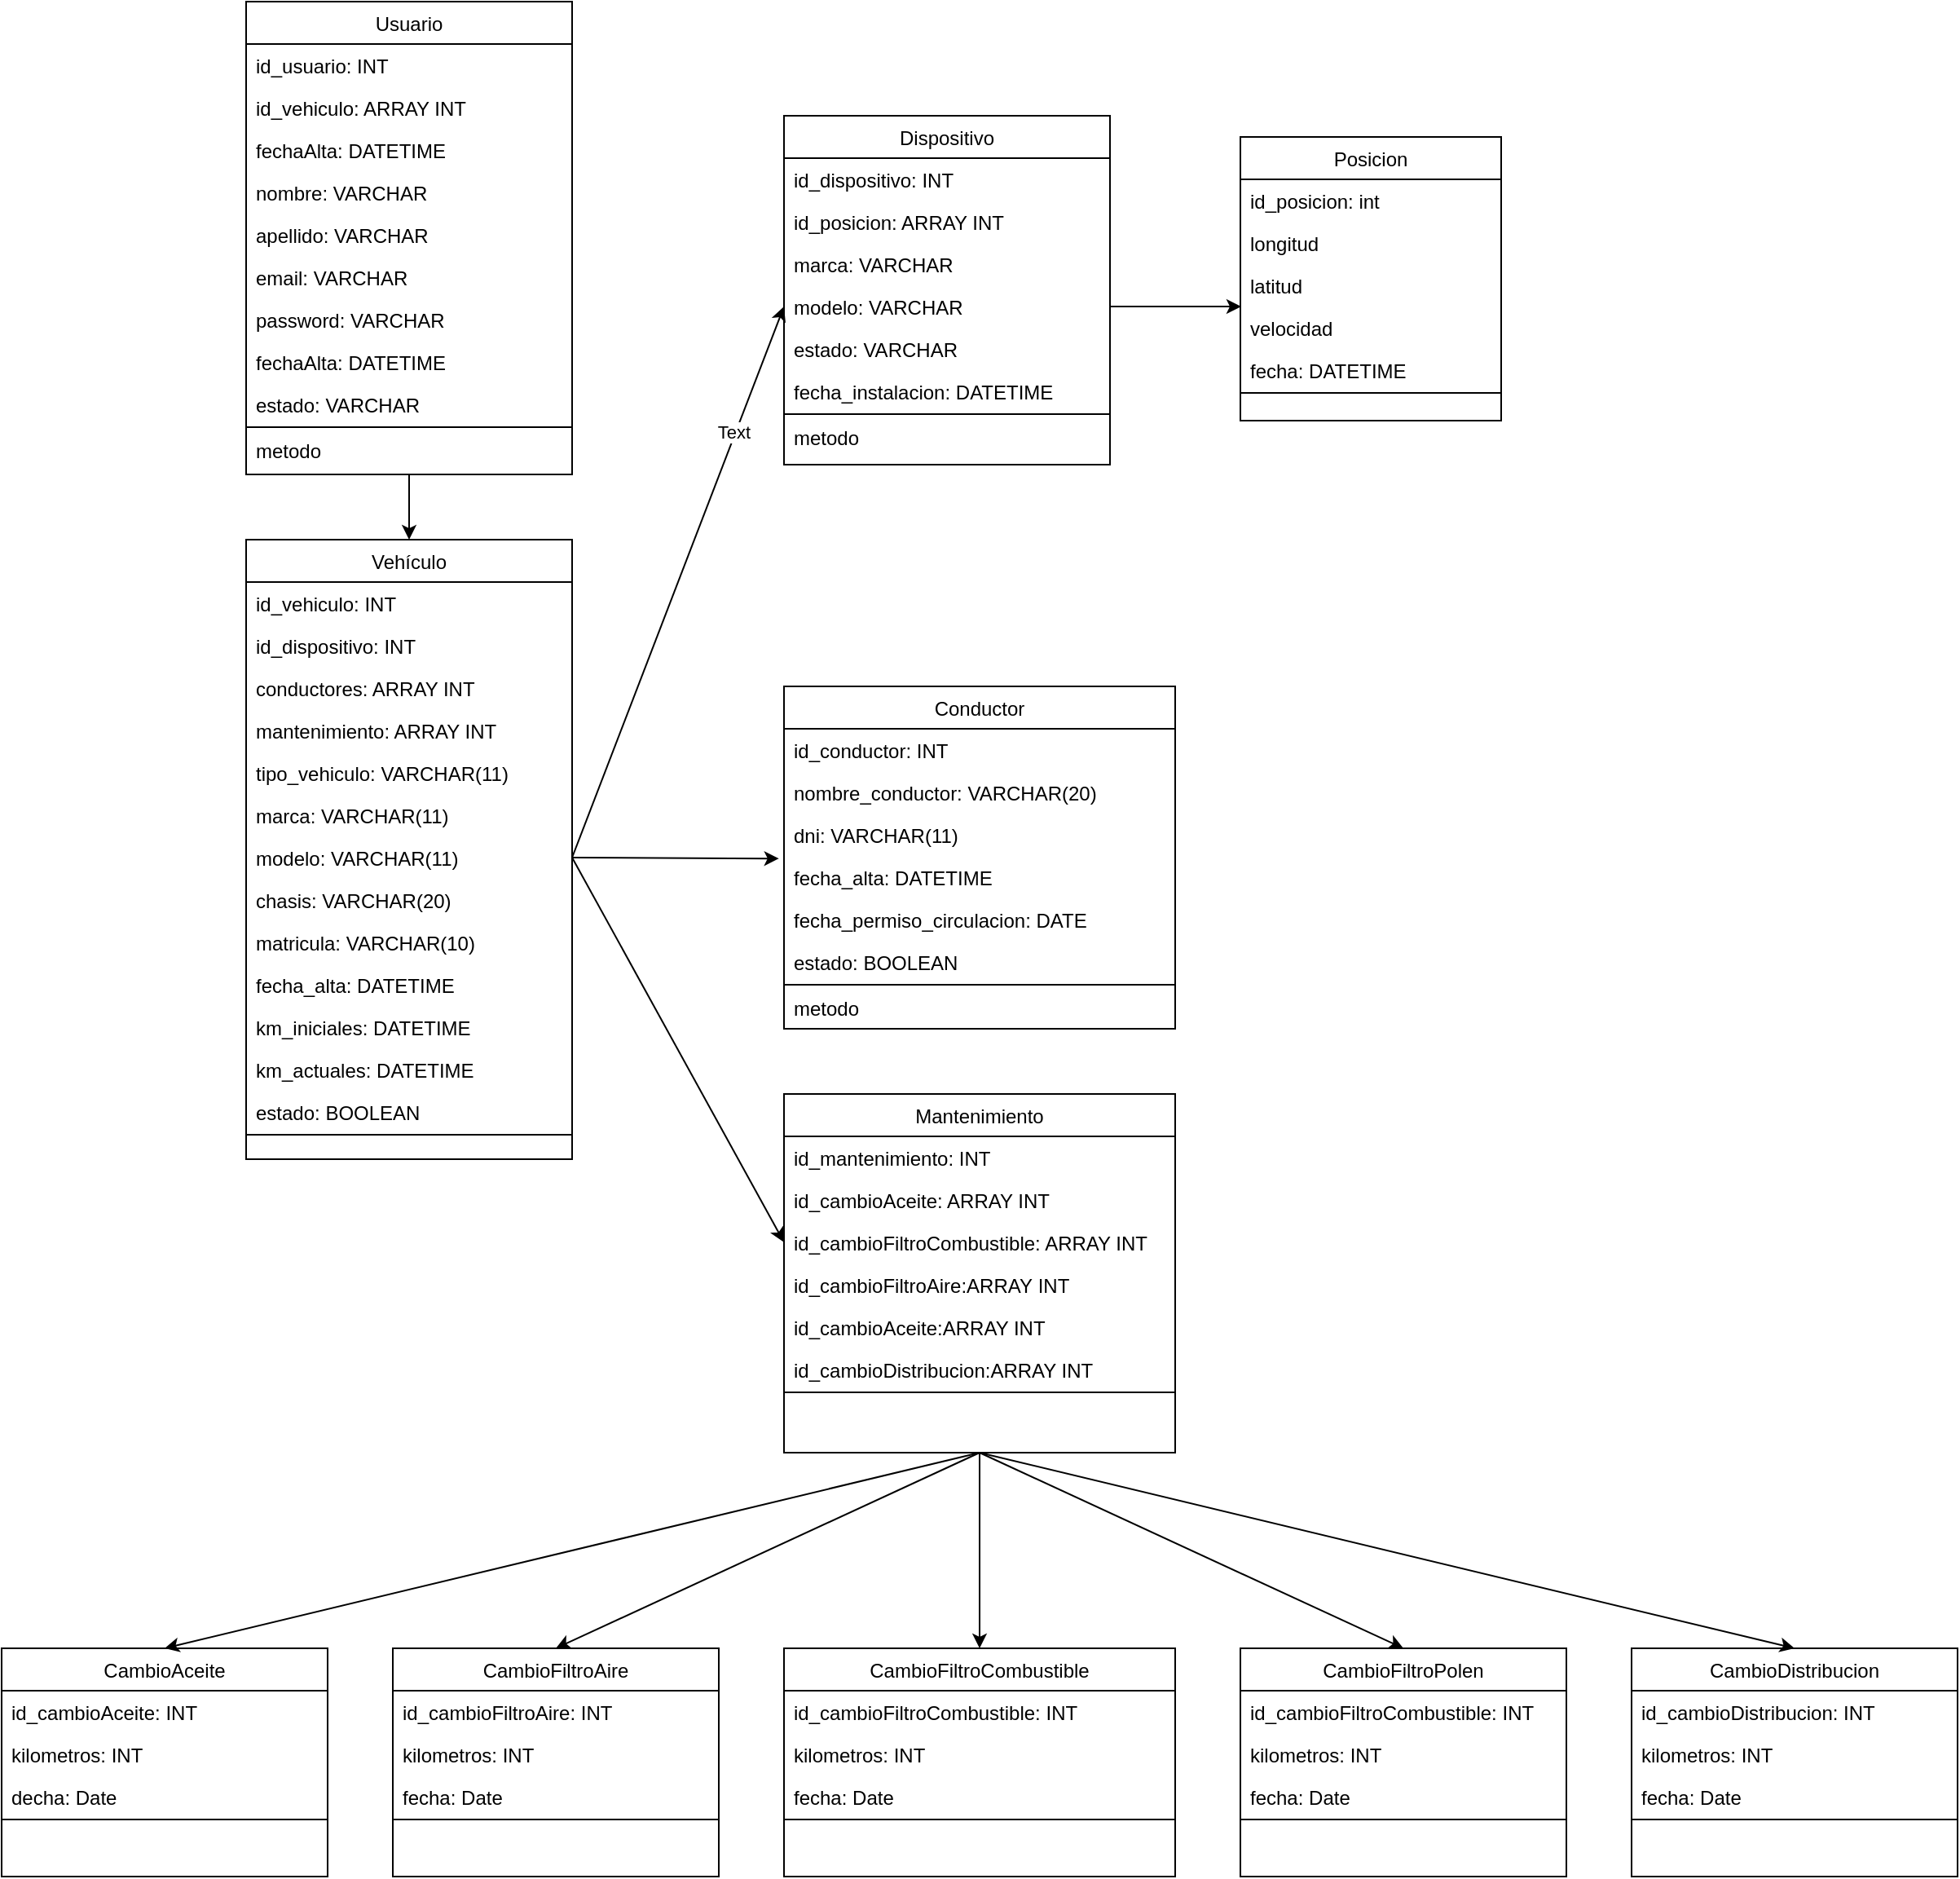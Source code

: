 <mxfile version="21.2.9" type="device">
  <diagram id="C5RBs43oDa-KdzZeNtuy" name="Page-1">
    <mxGraphModel dx="1034" dy="1901" grid="1" gridSize="10" guides="1" tooltips="1" connect="1" arrows="1" fold="1" page="1" pageScale="1" pageWidth="827" pageHeight="1169" math="0" shadow="0">
      <root>
        <mxCell id="WIyWlLk6GJQsqaUBKTNV-0" />
        <mxCell id="WIyWlLk6GJQsqaUBKTNV-1" parent="WIyWlLk6GJQsqaUBKTNV-0" />
        <mxCell id="HzYEAX8HfGSruy279Z3v-16" value="Dispositivo" style="swimlane;fontStyle=0;align=center;verticalAlign=top;childLayout=stackLayout;horizontal=1;startSize=26;horizontalStack=0;resizeParent=1;resizeLast=0;collapsible=1;marginBottom=0;rounded=0;shadow=0;strokeWidth=1;" parent="WIyWlLk6GJQsqaUBKTNV-1" vertex="1">
          <mxGeometry x="480.0" y="-740" width="200" height="214" as="geometry">
            <mxRectangle x="130" y="380" width="160" height="26" as="alternateBounds" />
          </mxGeometry>
        </mxCell>
        <mxCell id="PSQ5HOjnmQE-tcymUydH-123" value="id_dispositivo: INT&#xa;" style="text;align=left;verticalAlign=top;spacingLeft=4;spacingRight=4;overflow=hidden;rotatable=0;points=[[0,0.5],[1,0.5]];portConstraint=eastwest;" parent="HzYEAX8HfGSruy279Z3v-16" vertex="1">
          <mxGeometry y="26" width="200" height="26" as="geometry" />
        </mxCell>
        <mxCell id="HzYEAX8HfGSruy279Z3v-17" value="id_posicion: ARRAY INT&#xa;" style="text;align=left;verticalAlign=top;spacingLeft=4;spacingRight=4;overflow=hidden;rotatable=0;points=[[0,0.5],[1,0.5]];portConstraint=eastwest;" parent="HzYEAX8HfGSruy279Z3v-16" vertex="1">
          <mxGeometry y="52" width="200" height="26" as="geometry" />
        </mxCell>
        <mxCell id="HzYEAX8HfGSruy279Z3v-70" value="marca: VARCHAR" style="text;align=left;verticalAlign=top;spacingLeft=4;spacingRight=4;overflow=hidden;rotatable=0;points=[[0,0.5],[1,0.5]];portConstraint=eastwest;" parent="HzYEAX8HfGSruy279Z3v-16" vertex="1">
          <mxGeometry y="78" width="200" height="26" as="geometry" />
        </mxCell>
        <mxCell id="HzYEAX8HfGSruy279Z3v-71" value="modelo: VARCHAR" style="text;align=left;verticalAlign=top;spacingLeft=4;spacingRight=4;overflow=hidden;rotatable=0;points=[[0,0.5],[1,0.5]];portConstraint=eastwest;" parent="HzYEAX8HfGSruy279Z3v-16" vertex="1">
          <mxGeometry y="104" width="200" height="26" as="geometry" />
        </mxCell>
        <mxCell id="HzYEAX8HfGSruy279Z3v-106" value="estado: VARCHAR" style="text;align=left;verticalAlign=top;spacingLeft=4;spacingRight=4;overflow=hidden;rotatable=0;points=[[0,0.5],[1,0.5]];portConstraint=eastwest;" parent="HzYEAX8HfGSruy279Z3v-16" vertex="1">
          <mxGeometry y="130" width="200" height="26" as="geometry" />
        </mxCell>
        <mxCell id="HzYEAX8HfGSruy279Z3v-114" value="fecha_instalacion: DATETIME" style="text;align=left;verticalAlign=top;spacingLeft=4;spacingRight=4;overflow=hidden;rotatable=0;points=[[0,0.5],[1,0.5]];portConstraint=eastwest;" parent="HzYEAX8HfGSruy279Z3v-16" vertex="1">
          <mxGeometry y="156" width="200" height="26" as="geometry" />
        </mxCell>
        <mxCell id="HzYEAX8HfGSruy279Z3v-19" value="" style="line;html=1;strokeWidth=1;align=left;verticalAlign=middle;spacingTop=-1;spacingLeft=3;spacingRight=3;rotatable=0;labelPosition=right;points=[];portConstraint=eastwest;" parent="HzYEAX8HfGSruy279Z3v-16" vertex="1">
          <mxGeometry y="182" width="200" height="2" as="geometry" />
        </mxCell>
        <mxCell id="HzYEAX8HfGSruy279Z3v-20" value="metodo" style="text;align=left;verticalAlign=top;spacingLeft=4;spacingRight=4;overflow=hidden;rotatable=0;points=[[0,0.5],[1,0.5]];portConstraint=eastwest;" parent="HzYEAX8HfGSruy279Z3v-16" vertex="1">
          <mxGeometry y="184" width="200" height="26" as="geometry" />
        </mxCell>
        <mxCell id="HzYEAX8HfGSruy279Z3v-21" value="Vehículo" style="swimlane;fontStyle=0;align=center;verticalAlign=top;childLayout=stackLayout;horizontal=1;startSize=26;horizontalStack=0;resizeParent=1;resizeLast=0;collapsible=1;marginBottom=0;rounded=0;shadow=0;strokeWidth=1;" parent="WIyWlLk6GJQsqaUBKTNV-1" vertex="1">
          <mxGeometry x="150" y="-480" width="200" height="380" as="geometry">
            <mxRectangle x="130" y="380" width="160" height="26" as="alternateBounds" />
          </mxGeometry>
        </mxCell>
        <mxCell id="HzYEAX8HfGSruy279Z3v-22" value="id_vehiculo: INT" style="text;align=left;verticalAlign=top;spacingLeft=4;spacingRight=4;overflow=hidden;rotatable=0;points=[[0,0.5],[1,0.5]];portConstraint=eastwest;" parent="HzYEAX8HfGSruy279Z3v-21" vertex="1">
          <mxGeometry y="26" width="200" height="26" as="geometry" />
        </mxCell>
        <mxCell id="xrnd4R6Ddu3Z8AAsykW7-14" value="id_dispositivo: INT" style="text;align=left;verticalAlign=top;spacingLeft=4;spacingRight=4;overflow=hidden;rotatable=0;points=[[0,0.5],[1,0.5]];portConstraint=eastwest;" parent="HzYEAX8HfGSruy279Z3v-21" vertex="1">
          <mxGeometry y="52" width="200" height="26" as="geometry" />
        </mxCell>
        <mxCell id="PSQ5HOjnmQE-tcymUydH-5" value="conductores: ARRAY INT" style="text;align=left;verticalAlign=top;spacingLeft=4;spacingRight=4;overflow=hidden;rotatable=0;points=[[0,0.5],[1,0.5]];portConstraint=eastwest;" parent="HzYEAX8HfGSruy279Z3v-21" vertex="1">
          <mxGeometry y="78" width="200" height="26" as="geometry" />
        </mxCell>
        <mxCell id="PSQ5HOjnmQE-tcymUydH-27" value="mantenimiento: ARRAY INT" style="text;align=left;verticalAlign=top;spacingLeft=4;spacingRight=4;overflow=hidden;rotatable=0;points=[[0,0.5],[1,0.5]];portConstraint=eastwest;" parent="HzYEAX8HfGSruy279Z3v-21" vertex="1">
          <mxGeometry y="104" width="200" height="26" as="geometry" />
        </mxCell>
        <mxCell id="HzYEAX8HfGSruy279Z3v-111" value="tipo_vehiculo: VARCHAR(11)" style="text;align=left;verticalAlign=top;spacingLeft=4;spacingRight=4;overflow=hidden;rotatable=0;points=[[0,0.5],[1,0.5]];portConstraint=eastwest;" parent="HzYEAX8HfGSruy279Z3v-21" vertex="1">
          <mxGeometry y="130" width="200" height="26" as="geometry" />
        </mxCell>
        <mxCell id="HzYEAX8HfGSruy279Z3v-23" value="marca: VARCHAR(11)" style="text;align=left;verticalAlign=top;spacingLeft=4;spacingRight=4;overflow=hidden;rotatable=0;points=[[0,0.5],[1,0.5]];portConstraint=eastwest;" parent="HzYEAX8HfGSruy279Z3v-21" vertex="1">
          <mxGeometry y="156" width="200" height="26" as="geometry" />
        </mxCell>
        <mxCell id="HzYEAX8HfGSruy279Z3v-53" value="modelo: VARCHAR(11)" style="text;align=left;verticalAlign=top;spacingLeft=4;spacingRight=4;overflow=hidden;rotatable=0;points=[[0,0.5],[1,0.5]];portConstraint=eastwest;" parent="HzYEAX8HfGSruy279Z3v-21" vertex="1">
          <mxGeometry y="182" width="200" height="26" as="geometry" />
        </mxCell>
        <mxCell id="HzYEAX8HfGSruy279Z3v-54" value="chasis: VARCHAR(20)" style="text;align=left;verticalAlign=top;spacingLeft=4;spacingRight=4;overflow=hidden;rotatable=0;points=[[0,0.5],[1,0.5]];portConstraint=eastwest;" parent="HzYEAX8HfGSruy279Z3v-21" vertex="1">
          <mxGeometry y="208" width="200" height="26" as="geometry" />
        </mxCell>
        <mxCell id="HzYEAX8HfGSruy279Z3v-55" value="matricula: VARCHAR(10)" style="text;align=left;verticalAlign=top;spacingLeft=4;spacingRight=4;overflow=hidden;rotatable=0;points=[[0,0.5],[1,0.5]];portConstraint=eastwest;" parent="HzYEAX8HfGSruy279Z3v-21" vertex="1">
          <mxGeometry y="234" width="200" height="26" as="geometry" />
        </mxCell>
        <mxCell id="xrnd4R6Ddu3Z8AAsykW7-12" value="fecha_alta: DATETIME" style="text;align=left;verticalAlign=top;spacingLeft=4;spacingRight=4;overflow=hidden;rotatable=0;points=[[0,0.5],[1,0.5]];portConstraint=eastwest;" parent="HzYEAX8HfGSruy279Z3v-21" vertex="1">
          <mxGeometry y="260" width="200" height="26" as="geometry" />
        </mxCell>
        <mxCell id="xrnd4R6Ddu3Z8AAsykW7-13" value="km_iniciales: DATETIME" style="text;align=left;verticalAlign=top;spacingLeft=4;spacingRight=4;overflow=hidden;rotatable=0;points=[[0,0.5],[1,0.5]];portConstraint=eastwest;" parent="HzYEAX8HfGSruy279Z3v-21" vertex="1">
          <mxGeometry y="286" width="200" height="26" as="geometry" />
        </mxCell>
        <mxCell id="HzYEAX8HfGSruy279Z3v-72" value="km_actuales: DATETIME" style="text;align=left;verticalAlign=top;spacingLeft=4;spacingRight=4;overflow=hidden;rotatable=0;points=[[0,0.5],[1,0.5]];portConstraint=eastwest;" parent="HzYEAX8HfGSruy279Z3v-21" vertex="1">
          <mxGeometry y="312" width="200" height="26" as="geometry" />
        </mxCell>
        <mxCell id="5" value="estado: BOOLEAN" style="text;align=left;verticalAlign=top;spacingLeft=4;spacingRight=4;overflow=hidden;rotatable=0;points=[[0,0.5],[1,0.5]];portConstraint=eastwest;" parent="HzYEAX8HfGSruy279Z3v-21" vertex="1">
          <mxGeometry y="338" width="200" height="26" as="geometry" />
        </mxCell>
        <mxCell id="HzYEAX8HfGSruy279Z3v-24" value="" style="line;html=1;strokeWidth=1;align=left;verticalAlign=middle;spacingTop=-1;spacingLeft=3;spacingRight=3;rotatable=0;labelPosition=right;points=[];portConstraint=eastwest;" parent="HzYEAX8HfGSruy279Z3v-21" vertex="1">
          <mxGeometry y="364" width="200" height="2" as="geometry" />
        </mxCell>
        <mxCell id="HzYEAX8HfGSruy279Z3v-26" value="Conductor" style="swimlane;fontStyle=0;align=center;verticalAlign=top;childLayout=stackLayout;horizontal=1;startSize=26;horizontalStack=0;resizeParent=1;resizeLast=0;collapsible=1;marginBottom=0;rounded=0;shadow=0;strokeWidth=1;" parent="WIyWlLk6GJQsqaUBKTNV-1" vertex="1">
          <mxGeometry x="480" y="-390" width="240" height="210" as="geometry">
            <mxRectangle x="130" y="380" width="160" height="26" as="alternateBounds" />
          </mxGeometry>
        </mxCell>
        <mxCell id="HzYEAX8HfGSruy279Z3v-27" value="id_conductor: INT" style="text;align=left;verticalAlign=top;spacingLeft=4;spacingRight=4;overflow=hidden;rotatable=0;points=[[0,0.5],[1,0.5]];portConstraint=eastwest;" parent="HzYEAX8HfGSruy279Z3v-26" vertex="1">
          <mxGeometry y="26" width="240" height="26" as="geometry" />
        </mxCell>
        <mxCell id="HzYEAX8HfGSruy279Z3v-28" value="nombre_conductor: VARCHAR(20)" style="text;align=left;verticalAlign=top;spacingLeft=4;spacingRight=4;overflow=hidden;rotatable=0;points=[[0,0.5],[1,0.5]];portConstraint=eastwest;" parent="HzYEAX8HfGSruy279Z3v-26" vertex="1">
          <mxGeometry y="52" width="240" height="26" as="geometry" />
        </mxCell>
        <mxCell id="HzYEAX8HfGSruy279Z3v-79" value="dni: VARCHAR(11)" style="text;align=left;verticalAlign=top;spacingLeft=4;spacingRight=4;overflow=hidden;rotatable=0;points=[[0,0.5],[1,0.5]];portConstraint=eastwest;" parent="HzYEAX8HfGSruy279Z3v-26" vertex="1">
          <mxGeometry y="78" width="240" height="26" as="geometry" />
        </mxCell>
        <mxCell id="HzYEAX8HfGSruy279Z3v-122" value="fecha_alta: DATETIME" style="text;align=left;verticalAlign=top;spacingLeft=4;spacingRight=4;overflow=hidden;rotatable=0;points=[[0,0.5],[1,0.5]];portConstraint=eastwest;" parent="HzYEAX8HfGSruy279Z3v-26" vertex="1">
          <mxGeometry y="104" width="240" height="26" as="geometry" />
        </mxCell>
        <mxCell id="HzYEAX8HfGSruy279Z3v-80" value="fecha_permiso_circulacion: DATE" style="text;align=left;verticalAlign=top;spacingLeft=4;spacingRight=4;overflow=hidden;rotatable=0;points=[[0,0.5],[1,0.5]];portConstraint=eastwest;" parent="HzYEAX8HfGSruy279Z3v-26" vertex="1">
          <mxGeometry y="130" width="240" height="26" as="geometry" />
        </mxCell>
        <mxCell id="HzYEAX8HfGSruy279Z3v-123" value="estado: BOOLEAN" style="text;align=left;verticalAlign=top;spacingLeft=4;spacingRight=4;overflow=hidden;rotatable=0;points=[[0,0.5],[1,0.5]];portConstraint=eastwest;" parent="HzYEAX8HfGSruy279Z3v-26" vertex="1">
          <mxGeometry y="156" width="240" height="26" as="geometry" />
        </mxCell>
        <mxCell id="HzYEAX8HfGSruy279Z3v-29" value="" style="line;html=1;strokeWidth=1;align=left;verticalAlign=middle;spacingTop=-1;spacingLeft=3;spacingRight=3;rotatable=0;labelPosition=right;points=[];portConstraint=eastwest;" parent="HzYEAX8HfGSruy279Z3v-26" vertex="1">
          <mxGeometry y="182" width="240" height="2" as="geometry" />
        </mxCell>
        <mxCell id="HzYEAX8HfGSruy279Z3v-30" value="metodo" style="text;align=left;verticalAlign=top;spacingLeft=4;spacingRight=4;overflow=hidden;rotatable=0;points=[[0,0.5],[1,0.5]];portConstraint=eastwest;" parent="HzYEAX8HfGSruy279Z3v-26" vertex="1">
          <mxGeometry y="184" width="240" height="26" as="geometry" />
        </mxCell>
        <mxCell id="PSQ5HOjnmQE-tcymUydH-7" value="Mantenimiento" style="swimlane;fontStyle=0;align=center;verticalAlign=top;childLayout=stackLayout;horizontal=1;startSize=26;horizontalStack=0;resizeParent=1;resizeLast=0;collapsible=1;marginBottom=0;rounded=0;shadow=0;strokeWidth=1;" parent="WIyWlLk6GJQsqaUBKTNV-1" vertex="1">
          <mxGeometry x="480" y="-140" width="240" height="220" as="geometry">
            <mxRectangle x="130" y="380" width="160" height="26" as="alternateBounds" />
          </mxGeometry>
        </mxCell>
        <mxCell id="PSQ5HOjnmQE-tcymUydH-43" value="id_mantenimiento: INT" style="text;align=left;verticalAlign=top;spacingLeft=4;spacingRight=4;overflow=hidden;rotatable=0;points=[[0,0.5],[1,0.5]];portConstraint=eastwest;" parent="PSQ5HOjnmQE-tcymUydH-7" vertex="1">
          <mxGeometry y="26" width="240" height="26" as="geometry" />
        </mxCell>
        <mxCell id="PSQ5HOjnmQE-tcymUydH-8" value="id_cambioAceite: ARRAY INT" style="text;align=left;verticalAlign=top;spacingLeft=4;spacingRight=4;overflow=hidden;rotatable=0;points=[[0,0.5],[1,0.5]];portConstraint=eastwest;" parent="PSQ5HOjnmQE-tcymUydH-7" vertex="1">
          <mxGeometry y="52" width="240" height="26" as="geometry" />
        </mxCell>
        <mxCell id="PSQ5HOjnmQE-tcymUydH-82" value="id_cambioFiltroCombustible: ARRAY INT" style="text;align=left;verticalAlign=top;spacingLeft=4;spacingRight=4;overflow=hidden;rotatable=0;points=[[0,0.5],[1,0.5]];portConstraint=eastwest;" parent="PSQ5HOjnmQE-tcymUydH-7" vertex="1">
          <mxGeometry y="78" width="240" height="26" as="geometry" />
        </mxCell>
        <mxCell id="PSQ5HOjnmQE-tcymUydH-83" value="id_cambioFiltroAire:ARRAY INT" style="text;align=left;verticalAlign=top;spacingLeft=4;spacingRight=4;overflow=hidden;rotatable=0;points=[[0,0.5],[1,0.5]];portConstraint=eastwest;" parent="PSQ5HOjnmQE-tcymUydH-7" vertex="1">
          <mxGeometry y="104" width="240" height="26" as="geometry" />
        </mxCell>
        <mxCell id="PSQ5HOjnmQE-tcymUydH-84" value="id_cambioAceite:ARRAY INT" style="text;align=left;verticalAlign=top;spacingLeft=4;spacingRight=4;overflow=hidden;rotatable=0;points=[[0,0.5],[1,0.5]];portConstraint=eastwest;" parent="PSQ5HOjnmQE-tcymUydH-7" vertex="1">
          <mxGeometry y="130" width="240" height="26" as="geometry" />
        </mxCell>
        <mxCell id="PSQ5HOjnmQE-tcymUydH-85" value="id_cambioDistribucion:ARRAY INT" style="text;align=left;verticalAlign=top;spacingLeft=4;spacingRight=4;overflow=hidden;rotatable=0;points=[[0,0.5],[1,0.5]];portConstraint=eastwest;" parent="PSQ5HOjnmQE-tcymUydH-7" vertex="1">
          <mxGeometry y="156" width="240" height="26" as="geometry" />
        </mxCell>
        <mxCell id="PSQ5HOjnmQE-tcymUydH-9" value="" style="line;html=1;strokeWidth=1;align=left;verticalAlign=middle;spacingTop=-1;spacingLeft=3;spacingRight=3;rotatable=0;labelPosition=right;points=[];portConstraint=eastwest;" parent="PSQ5HOjnmQE-tcymUydH-7" vertex="1">
          <mxGeometry y="182" width="240" height="2" as="geometry" />
        </mxCell>
        <mxCell id="PSQ5HOjnmQE-tcymUydH-28" value="CambioAceite" style="swimlane;fontStyle=0;align=center;verticalAlign=top;childLayout=stackLayout;horizontal=1;startSize=26;horizontalStack=0;resizeParent=1;resizeLast=0;collapsible=1;marginBottom=0;rounded=0;shadow=0;strokeWidth=1;" parent="WIyWlLk6GJQsqaUBKTNV-1" vertex="1">
          <mxGeometry y="200" width="200" height="140" as="geometry">
            <mxRectangle x="130" y="380" width="160" height="26" as="alternateBounds" />
          </mxGeometry>
        </mxCell>
        <mxCell id="PSQ5HOjnmQE-tcymUydH-29" value="id_cambioAceite: INT" style="text;align=left;verticalAlign=top;spacingLeft=4;spacingRight=4;overflow=hidden;rotatable=0;points=[[0,0.5],[1,0.5]];portConstraint=eastwest;" parent="PSQ5HOjnmQE-tcymUydH-28" vertex="1">
          <mxGeometry y="26" width="200" height="26" as="geometry" />
        </mxCell>
        <mxCell id="PSQ5HOjnmQE-tcymUydH-86" value="kilometros: INT" style="text;align=left;verticalAlign=top;spacingLeft=4;spacingRight=4;overflow=hidden;rotatable=0;points=[[0,0.5],[1,0.5]];portConstraint=eastwest;" parent="PSQ5HOjnmQE-tcymUydH-28" vertex="1">
          <mxGeometry y="52" width="200" height="26" as="geometry" />
        </mxCell>
        <mxCell id="PSQ5HOjnmQE-tcymUydH-87" value="decha: Date" style="text;align=left;verticalAlign=top;spacingLeft=4;spacingRight=4;overflow=hidden;rotatable=0;points=[[0,0.5],[1,0.5]];portConstraint=eastwest;" parent="PSQ5HOjnmQE-tcymUydH-28" vertex="1">
          <mxGeometry y="78" width="200" height="26" as="geometry" />
        </mxCell>
        <mxCell id="PSQ5HOjnmQE-tcymUydH-41" value="" style="line;html=1;strokeWidth=1;align=left;verticalAlign=middle;spacingTop=-1;spacingLeft=3;spacingRight=3;rotatable=0;labelPosition=right;points=[];portConstraint=eastwest;" parent="PSQ5HOjnmQE-tcymUydH-28" vertex="1">
          <mxGeometry y="104" width="200" height="2" as="geometry" />
        </mxCell>
        <mxCell id="PSQ5HOjnmQE-tcymUydH-89" value="CambioFiltroPolen" style="swimlane;fontStyle=0;align=center;verticalAlign=top;childLayout=stackLayout;horizontal=1;startSize=26;horizontalStack=0;resizeParent=1;resizeLast=0;collapsible=1;marginBottom=0;rounded=0;shadow=0;strokeWidth=1;" parent="WIyWlLk6GJQsqaUBKTNV-1" vertex="1">
          <mxGeometry x="760" y="200" width="200" height="140" as="geometry">
            <mxRectangle x="130" y="380" width="160" height="26" as="alternateBounds" />
          </mxGeometry>
        </mxCell>
        <mxCell id="PSQ5HOjnmQE-tcymUydH-90" value="id_cambioFiltroCombustible: INT" style="text;align=left;verticalAlign=top;spacingLeft=4;spacingRight=4;overflow=hidden;rotatable=0;points=[[0,0.5],[1,0.5]];portConstraint=eastwest;" parent="PSQ5HOjnmQE-tcymUydH-89" vertex="1">
          <mxGeometry y="26" width="200" height="26" as="geometry" />
        </mxCell>
        <mxCell id="PSQ5HOjnmQE-tcymUydH-91" value="kilometros: INT" style="text;align=left;verticalAlign=top;spacingLeft=4;spacingRight=4;overflow=hidden;rotatable=0;points=[[0,0.5],[1,0.5]];portConstraint=eastwest;" parent="PSQ5HOjnmQE-tcymUydH-89" vertex="1">
          <mxGeometry y="52" width="200" height="26" as="geometry" />
        </mxCell>
        <mxCell id="PSQ5HOjnmQE-tcymUydH-92" value="fecha: Date" style="text;align=left;verticalAlign=top;spacingLeft=4;spacingRight=4;overflow=hidden;rotatable=0;points=[[0,0.5],[1,0.5]];portConstraint=eastwest;" parent="PSQ5HOjnmQE-tcymUydH-89" vertex="1">
          <mxGeometry y="78" width="200" height="26" as="geometry" />
        </mxCell>
        <mxCell id="PSQ5HOjnmQE-tcymUydH-93" value="" style="line;html=1;strokeWidth=1;align=left;verticalAlign=middle;spacingTop=-1;spacingLeft=3;spacingRight=3;rotatable=0;labelPosition=right;points=[];portConstraint=eastwest;" parent="PSQ5HOjnmQE-tcymUydH-89" vertex="1">
          <mxGeometry y="104" width="200" height="2" as="geometry" />
        </mxCell>
        <mxCell id="PSQ5HOjnmQE-tcymUydH-94" value="CambioFiltroAire" style="swimlane;fontStyle=0;align=center;verticalAlign=top;childLayout=stackLayout;horizontal=1;startSize=26;horizontalStack=0;resizeParent=1;resizeLast=0;collapsible=1;marginBottom=0;rounded=0;shadow=0;strokeWidth=1;" parent="WIyWlLk6GJQsqaUBKTNV-1" vertex="1">
          <mxGeometry x="240" y="200" width="200" height="140" as="geometry">
            <mxRectangle x="130" y="380" width="160" height="26" as="alternateBounds" />
          </mxGeometry>
        </mxCell>
        <mxCell id="PSQ5HOjnmQE-tcymUydH-95" value="id_cambioFiltroAire: INT" style="text;align=left;verticalAlign=top;spacingLeft=4;spacingRight=4;overflow=hidden;rotatable=0;points=[[0,0.5],[1,0.5]];portConstraint=eastwest;" parent="PSQ5HOjnmQE-tcymUydH-94" vertex="1">
          <mxGeometry y="26" width="200" height="26" as="geometry" />
        </mxCell>
        <mxCell id="PSQ5HOjnmQE-tcymUydH-96" value="kilometros: INT" style="text;align=left;verticalAlign=top;spacingLeft=4;spacingRight=4;overflow=hidden;rotatable=0;points=[[0,0.5],[1,0.5]];portConstraint=eastwest;" parent="PSQ5HOjnmQE-tcymUydH-94" vertex="1">
          <mxGeometry y="52" width="200" height="26" as="geometry" />
        </mxCell>
        <mxCell id="PSQ5HOjnmQE-tcymUydH-97" value="fecha: Date" style="text;align=left;verticalAlign=top;spacingLeft=4;spacingRight=4;overflow=hidden;rotatable=0;points=[[0,0.5],[1,0.5]];portConstraint=eastwest;" parent="PSQ5HOjnmQE-tcymUydH-94" vertex="1">
          <mxGeometry y="78" width="200" height="26" as="geometry" />
        </mxCell>
        <mxCell id="PSQ5HOjnmQE-tcymUydH-98" value="" style="line;html=1;strokeWidth=1;align=left;verticalAlign=middle;spacingTop=-1;spacingLeft=3;spacingRight=3;rotatable=0;labelPosition=right;points=[];portConstraint=eastwest;" parent="PSQ5HOjnmQE-tcymUydH-94" vertex="1">
          <mxGeometry y="104" width="200" height="2" as="geometry" />
        </mxCell>
        <mxCell id="PSQ5HOjnmQE-tcymUydH-99" value="CambioFiltroCombustible" style="swimlane;fontStyle=0;align=center;verticalAlign=top;childLayout=stackLayout;horizontal=1;startSize=26;horizontalStack=0;resizeParent=1;resizeLast=0;collapsible=1;marginBottom=0;rounded=0;shadow=0;strokeWidth=1;" parent="WIyWlLk6GJQsqaUBKTNV-1" vertex="1">
          <mxGeometry x="480" y="200" width="240" height="140" as="geometry">
            <mxRectangle x="130" y="380" width="160" height="26" as="alternateBounds" />
          </mxGeometry>
        </mxCell>
        <mxCell id="PSQ5HOjnmQE-tcymUydH-100" value="id_cambioFiltroCombustible: INT" style="text;align=left;verticalAlign=top;spacingLeft=4;spacingRight=4;overflow=hidden;rotatable=0;points=[[0,0.5],[1,0.5]];portConstraint=eastwest;" parent="PSQ5HOjnmQE-tcymUydH-99" vertex="1">
          <mxGeometry y="26" width="240" height="26" as="geometry" />
        </mxCell>
        <mxCell id="PSQ5HOjnmQE-tcymUydH-101" value="kilometros: INT" style="text;align=left;verticalAlign=top;spacingLeft=4;spacingRight=4;overflow=hidden;rotatable=0;points=[[0,0.5],[1,0.5]];portConstraint=eastwest;" parent="PSQ5HOjnmQE-tcymUydH-99" vertex="1">
          <mxGeometry y="52" width="240" height="26" as="geometry" />
        </mxCell>
        <mxCell id="PSQ5HOjnmQE-tcymUydH-102" value="fecha: Date" style="text;align=left;verticalAlign=top;spacingLeft=4;spacingRight=4;overflow=hidden;rotatable=0;points=[[0,0.5],[1,0.5]];portConstraint=eastwest;" parent="PSQ5HOjnmQE-tcymUydH-99" vertex="1">
          <mxGeometry y="78" width="240" height="26" as="geometry" />
        </mxCell>
        <mxCell id="PSQ5HOjnmQE-tcymUydH-103" value="" style="line;html=1;strokeWidth=1;align=left;verticalAlign=middle;spacingTop=-1;spacingLeft=3;spacingRight=3;rotatable=0;labelPosition=right;points=[];portConstraint=eastwest;" parent="PSQ5HOjnmQE-tcymUydH-99" vertex="1">
          <mxGeometry y="104" width="240" height="2" as="geometry" />
        </mxCell>
        <mxCell id="PSQ5HOjnmQE-tcymUydH-104" value="CambioDistribucion" style="swimlane;fontStyle=0;align=center;verticalAlign=top;childLayout=stackLayout;horizontal=1;startSize=26;horizontalStack=0;resizeParent=1;resizeLast=0;collapsible=1;marginBottom=0;rounded=0;shadow=0;strokeWidth=1;" parent="WIyWlLk6GJQsqaUBKTNV-1" vertex="1">
          <mxGeometry x="1000" y="200" width="200" height="140" as="geometry">
            <mxRectangle x="130" y="380" width="160" height="26" as="alternateBounds" />
          </mxGeometry>
        </mxCell>
        <mxCell id="PSQ5HOjnmQE-tcymUydH-105" value="id_cambioDistribucion: INT" style="text;align=left;verticalAlign=top;spacingLeft=4;spacingRight=4;overflow=hidden;rotatable=0;points=[[0,0.5],[1,0.5]];portConstraint=eastwest;" parent="PSQ5HOjnmQE-tcymUydH-104" vertex="1">
          <mxGeometry y="26" width="200" height="26" as="geometry" />
        </mxCell>
        <mxCell id="PSQ5HOjnmQE-tcymUydH-106" value="kilometros: INT" style="text;align=left;verticalAlign=top;spacingLeft=4;spacingRight=4;overflow=hidden;rotatable=0;points=[[0,0.5],[1,0.5]];portConstraint=eastwest;" parent="PSQ5HOjnmQE-tcymUydH-104" vertex="1">
          <mxGeometry y="52" width="200" height="26" as="geometry" />
        </mxCell>
        <mxCell id="PSQ5HOjnmQE-tcymUydH-107" value="fecha: Date" style="text;align=left;verticalAlign=top;spacingLeft=4;spacingRight=4;overflow=hidden;rotatable=0;points=[[0,0.5],[1,0.5]];portConstraint=eastwest;" parent="PSQ5HOjnmQE-tcymUydH-104" vertex="1">
          <mxGeometry y="78" width="200" height="26" as="geometry" />
        </mxCell>
        <mxCell id="PSQ5HOjnmQE-tcymUydH-108" value="" style="line;html=1;strokeWidth=1;align=left;verticalAlign=middle;spacingTop=-1;spacingLeft=3;spacingRight=3;rotatable=0;labelPosition=right;points=[];portConstraint=eastwest;" parent="PSQ5HOjnmQE-tcymUydH-104" vertex="1">
          <mxGeometry y="104" width="200" height="2" as="geometry" />
        </mxCell>
        <mxCell id="PSQ5HOjnmQE-tcymUydH-109" value="Posicion" style="swimlane;fontStyle=0;align=center;verticalAlign=top;childLayout=stackLayout;horizontal=1;startSize=26;horizontalStack=0;resizeParent=1;resizeLast=0;collapsible=1;marginBottom=0;rounded=0;shadow=0;strokeWidth=1;" parent="WIyWlLk6GJQsqaUBKTNV-1" vertex="1">
          <mxGeometry x="760.0" y="-727" width="160" height="174" as="geometry">
            <mxRectangle x="130" y="380" width="160" height="26" as="alternateBounds" />
          </mxGeometry>
        </mxCell>
        <mxCell id="PSQ5HOjnmQE-tcymUydH-110" value="id_posicion: int&#xa;" style="text;align=left;verticalAlign=top;spacingLeft=4;spacingRight=4;overflow=hidden;rotatable=0;points=[[0,0.5],[1,0.5]];portConstraint=eastwest;" parent="PSQ5HOjnmQE-tcymUydH-109" vertex="1">
          <mxGeometry y="26" width="160" height="26" as="geometry" />
        </mxCell>
        <mxCell id="PSQ5HOjnmQE-tcymUydH-114" value="longitud" style="text;align=left;verticalAlign=top;spacingLeft=4;spacingRight=4;overflow=hidden;rotatable=0;points=[[0,0.5],[1,0.5]];portConstraint=eastwest;" parent="PSQ5HOjnmQE-tcymUydH-109" vertex="1">
          <mxGeometry y="52" width="160" height="26" as="geometry" />
        </mxCell>
        <mxCell id="PSQ5HOjnmQE-tcymUydH-115" value="latitud" style="text;align=left;verticalAlign=top;spacingLeft=4;spacingRight=4;overflow=hidden;rotatable=0;points=[[0,0.5],[1,0.5]];portConstraint=eastwest;" parent="PSQ5HOjnmQE-tcymUydH-109" vertex="1">
          <mxGeometry y="78" width="160" height="26" as="geometry" />
        </mxCell>
        <mxCell id="PSQ5HOjnmQE-tcymUydH-117" value="velocidad" style="text;align=left;verticalAlign=top;spacingLeft=4;spacingRight=4;overflow=hidden;rotatable=0;points=[[0,0.5],[1,0.5]];portConstraint=eastwest;" parent="PSQ5HOjnmQE-tcymUydH-109" vertex="1">
          <mxGeometry y="104" width="160" height="26" as="geometry" />
        </mxCell>
        <mxCell id="PSQ5HOjnmQE-tcymUydH-125" value="fecha: DATETIME" style="text;align=left;verticalAlign=top;spacingLeft=4;spacingRight=4;overflow=hidden;rotatable=0;points=[[0,0.5],[1,0.5]];portConstraint=eastwest;" parent="PSQ5HOjnmQE-tcymUydH-109" vertex="1">
          <mxGeometry y="130" width="160" height="26" as="geometry" />
        </mxCell>
        <mxCell id="PSQ5HOjnmQE-tcymUydH-120" value="" style="line;html=1;strokeWidth=1;align=left;verticalAlign=middle;spacingTop=-1;spacingLeft=3;spacingRight=3;rotatable=0;labelPosition=right;points=[];portConstraint=eastwest;" parent="PSQ5HOjnmQE-tcymUydH-109" vertex="1">
          <mxGeometry y="156" width="160" height="2" as="geometry" />
        </mxCell>
        <mxCell id="PSQ5HOjnmQE-tcymUydH-126" value="" style="endArrow=classic;html=1;rounded=0;entryX=0;entryY=0.5;entryDx=0;entryDy=0;exitX=1;exitY=0.5;exitDx=0;exitDy=0;" parent="WIyWlLk6GJQsqaUBKTNV-1" source="HzYEAX8HfGSruy279Z3v-53" target="HzYEAX8HfGSruy279Z3v-71" edge="1">
          <mxGeometry width="50" height="50" relative="1" as="geometry">
            <mxPoint x="400" y="-300" as="sourcePoint" />
            <mxPoint x="521.28" y="-637.604" as="targetPoint" />
          </mxGeometry>
        </mxCell>
        <mxCell id="1" value="Text" style="edgeLabel;html=1;align=center;verticalAlign=middle;resizable=0;points=[];" parent="PSQ5HOjnmQE-tcymUydH-126" vertex="1" connectable="0">
          <mxGeometry x="0.54" y="2" relative="1" as="geometry">
            <mxPoint as="offset" />
          </mxGeometry>
        </mxCell>
        <mxCell id="PSQ5HOjnmQE-tcymUydH-127" value="" style="endArrow=classic;html=1;rounded=0;exitX=1;exitY=0.5;exitDx=0;exitDy=0;entryX=-0.013;entryY=0.062;entryDx=0;entryDy=0;entryPerimeter=0;" parent="WIyWlLk6GJQsqaUBKTNV-1" source="HzYEAX8HfGSruy279Z3v-53" target="HzYEAX8HfGSruy279Z3v-122" edge="1">
          <mxGeometry width="50" height="50" relative="1" as="geometry">
            <mxPoint x="410" y="-311" as="sourcePoint" />
            <mxPoint x="531" y="-628" as="targetPoint" />
          </mxGeometry>
        </mxCell>
        <mxCell id="PSQ5HOjnmQE-tcymUydH-129" value="" style="endArrow=classic;html=1;rounded=0;exitX=1;exitY=0.5;exitDx=0;exitDy=0;entryX=0;entryY=0.5;entryDx=0;entryDy=0;" parent="WIyWlLk6GJQsqaUBKTNV-1" source="HzYEAX8HfGSruy279Z3v-53" target="PSQ5HOjnmQE-tcymUydH-82" edge="1">
          <mxGeometry width="50" height="50" relative="1" as="geometry">
            <mxPoint x="410" y="-301" as="sourcePoint" />
            <mxPoint x="527" y="-324" as="targetPoint" />
          </mxGeometry>
        </mxCell>
        <mxCell id="PSQ5HOjnmQE-tcymUydH-130" value="" style="endArrow=classic;html=1;rounded=0;entryX=0.5;entryY=0;entryDx=0;entryDy=0;exitX=0.5;exitY=1;exitDx=0;exitDy=0;" parent="WIyWlLk6GJQsqaUBKTNV-1" target="PSQ5HOjnmQE-tcymUydH-28" edge="1" source="PSQ5HOjnmQE-tcymUydH-7">
          <mxGeometry width="50" height="50" relative="1" as="geometry">
            <mxPoint x="650" y="20" as="sourcePoint" />
            <mxPoint x="680" y="190" as="targetPoint" />
          </mxGeometry>
        </mxCell>
        <mxCell id="PSQ5HOjnmQE-tcymUydH-131" value="" style="endArrow=classic;html=1;rounded=0;entryX=0.5;entryY=0;entryDx=0;entryDy=0;exitX=0.5;exitY=1;exitDx=0;exitDy=0;" parent="WIyWlLk6GJQsqaUBKTNV-1" target="PSQ5HOjnmQE-tcymUydH-94" edge="1" source="PSQ5HOjnmQE-tcymUydH-7">
          <mxGeometry width="50" height="50" relative="1" as="geometry">
            <mxPoint x="620" y="20" as="sourcePoint" />
            <mxPoint x="150" y="210" as="targetPoint" />
          </mxGeometry>
        </mxCell>
        <mxCell id="PSQ5HOjnmQE-tcymUydH-132" value="" style="endArrow=classic;html=1;rounded=0;entryX=0.5;entryY=0;entryDx=0;entryDy=0;exitX=0.5;exitY=1;exitDx=0;exitDy=0;" parent="WIyWlLk6GJQsqaUBKTNV-1" target="PSQ5HOjnmQE-tcymUydH-99" edge="1" source="PSQ5HOjnmQE-tcymUydH-7">
          <mxGeometry width="50" height="50" relative="1" as="geometry">
            <mxPoint x="620" y="20" as="sourcePoint" />
            <mxPoint x="390" y="210" as="targetPoint" />
          </mxGeometry>
        </mxCell>
        <mxCell id="PSQ5HOjnmQE-tcymUydH-133" value="" style="endArrow=classic;html=1;rounded=0;entryX=0.5;entryY=0;entryDx=0;entryDy=0;exitX=0.5;exitY=1;exitDx=0;exitDy=0;" parent="WIyWlLk6GJQsqaUBKTNV-1" target="PSQ5HOjnmQE-tcymUydH-89" edge="1" source="PSQ5HOjnmQE-tcymUydH-7">
          <mxGeometry width="50" height="50" relative="1" as="geometry">
            <mxPoint x="620" y="20" as="sourcePoint" />
            <mxPoint x="390" y="210" as="targetPoint" />
          </mxGeometry>
        </mxCell>
        <mxCell id="PSQ5HOjnmQE-tcymUydH-134" value="" style="endArrow=classic;html=1;rounded=0;entryX=0.5;entryY=0;entryDx=0;entryDy=0;exitX=0.5;exitY=1;exitDx=0;exitDy=0;" parent="WIyWlLk6GJQsqaUBKTNV-1" target="PSQ5HOjnmQE-tcymUydH-104" edge="1" source="PSQ5HOjnmQE-tcymUydH-7">
          <mxGeometry width="50" height="50" relative="1" as="geometry">
            <mxPoint x="640" y="20" as="sourcePoint" />
            <mxPoint x="400" y="220" as="targetPoint" />
          </mxGeometry>
        </mxCell>
        <mxCell id="PSQ5HOjnmQE-tcymUydH-135" value="" style="endArrow=classic;html=1;rounded=0;entryX=0.003;entryY=0;entryDx=0;entryDy=0;entryPerimeter=0;exitX=1;exitY=0.5;exitDx=0;exitDy=0;" parent="WIyWlLk6GJQsqaUBKTNV-1" target="PSQ5HOjnmQE-tcymUydH-117" edge="1" source="HzYEAX8HfGSruy279Z3v-71">
          <mxGeometry width="50" height="50" relative="1" as="geometry">
            <mxPoint x="689.62" y="-626" as="sourcePoint" />
            <mxPoint x="649.62" y="-656" as="targetPoint" />
          </mxGeometry>
        </mxCell>
        <mxCell id="xrnd4R6Ddu3Z8AAsykW7-0" value="Usuario" style="swimlane;fontStyle=0;align=center;verticalAlign=top;childLayout=stackLayout;horizontal=1;startSize=26;horizontalStack=0;resizeParent=1;resizeLast=0;collapsible=1;marginBottom=0;rounded=0;shadow=0;strokeWidth=1;" parent="WIyWlLk6GJQsqaUBKTNV-1" vertex="1">
          <mxGeometry x="150" y="-810" width="200" height="290" as="geometry">
            <mxRectangle x="130" y="380" width="160" height="26" as="alternateBounds" />
          </mxGeometry>
        </mxCell>
        <mxCell id="xrnd4R6Ddu3Z8AAsykW7-1" value="id_usuario: INT&#xa;" style="text;align=left;verticalAlign=top;spacingLeft=4;spacingRight=4;overflow=hidden;rotatable=0;points=[[0,0.5],[1,0.5]];portConstraint=eastwest;" parent="xrnd4R6Ddu3Z8AAsykW7-0" vertex="1">
          <mxGeometry y="26" width="200" height="26" as="geometry" />
        </mxCell>
        <mxCell id="xrnd4R6Ddu3Z8AAsykW7-2" value="id_vehiculo: ARRAY INT" style="text;align=left;verticalAlign=top;spacingLeft=4;spacingRight=4;overflow=hidden;rotatable=0;points=[[0,0.5],[1,0.5]];portConstraint=eastwest;" parent="xrnd4R6Ddu3Z8AAsykW7-0" vertex="1">
          <mxGeometry y="52" width="200" height="26" as="geometry" />
        </mxCell>
        <mxCell id="xrnd4R6Ddu3Z8AAsykW7-11" value="fechaAlta: DATETIME" style="text;align=left;verticalAlign=top;spacingLeft=4;spacingRight=4;overflow=hidden;rotatable=0;points=[[0,0.5],[1,0.5]];portConstraint=eastwest;" parent="xrnd4R6Ddu3Z8AAsykW7-0" vertex="1">
          <mxGeometry y="78" width="200" height="26" as="geometry" />
        </mxCell>
        <mxCell id="10" value="nombre: VARCHAR" style="text;align=left;verticalAlign=top;spacingLeft=4;spacingRight=4;overflow=hidden;rotatable=0;points=[[0,0.5],[1,0.5]];portConstraint=eastwest;" parent="xrnd4R6Ddu3Z8AAsykW7-0" vertex="1">
          <mxGeometry y="104" width="200" height="26" as="geometry" />
        </mxCell>
        <mxCell id="xrnd4R6Ddu3Z8AAsykW7-3" value="apellido: VARCHAR" style="text;align=left;verticalAlign=top;spacingLeft=4;spacingRight=4;overflow=hidden;rotatable=0;points=[[0,0.5],[1,0.5]];portConstraint=eastwest;" parent="xrnd4R6Ddu3Z8AAsykW7-0" vertex="1">
          <mxGeometry y="130" width="200" height="26" as="geometry" />
        </mxCell>
        <mxCell id="9" value="email: VARCHAR" style="text;align=left;verticalAlign=top;spacingLeft=4;spacingRight=4;overflow=hidden;rotatable=0;points=[[0,0.5],[1,0.5]];portConstraint=eastwest;" parent="xrnd4R6Ddu3Z8AAsykW7-0" vertex="1">
          <mxGeometry y="156" width="200" height="26" as="geometry" />
        </mxCell>
        <mxCell id="11" value="password: VARCHAR" style="text;align=left;verticalAlign=top;spacingLeft=4;spacingRight=4;overflow=hidden;rotatable=0;points=[[0,0.5],[1,0.5]];portConstraint=eastwest;" parent="xrnd4R6Ddu3Z8AAsykW7-0" vertex="1">
          <mxGeometry y="182" width="200" height="26" as="geometry" />
        </mxCell>
        <mxCell id="xrnd4R6Ddu3Z8AAsykW7-4" value="fechaAlta: DATETIME" style="text;align=left;verticalAlign=top;spacingLeft=4;spacingRight=4;overflow=hidden;rotatable=0;points=[[0,0.5],[1,0.5]];portConstraint=eastwest;" parent="xrnd4R6Ddu3Z8AAsykW7-0" vertex="1">
          <mxGeometry y="208" width="200" height="26" as="geometry" />
        </mxCell>
        <mxCell id="xrnd4R6Ddu3Z8AAsykW7-9" value="estado: VARCHAR" style="text;align=left;verticalAlign=top;spacingLeft=4;spacingRight=4;overflow=hidden;rotatable=0;points=[[0,0.5],[1,0.5]];portConstraint=eastwest;" parent="xrnd4R6Ddu3Z8AAsykW7-0" vertex="1">
          <mxGeometry y="234" width="200" height="26" as="geometry" />
        </mxCell>
        <mxCell id="xrnd4R6Ddu3Z8AAsykW7-7" value="" style="line;html=1;strokeWidth=1;align=left;verticalAlign=middle;spacingTop=-1;spacingLeft=3;spacingRight=3;rotatable=0;labelPosition=right;points=[];portConstraint=eastwest;" parent="xrnd4R6Ddu3Z8AAsykW7-0" vertex="1">
          <mxGeometry y="260" width="200" height="2" as="geometry" />
        </mxCell>
        <mxCell id="xrnd4R6Ddu3Z8AAsykW7-8" value="metodo" style="text;align=left;verticalAlign=top;spacingLeft=4;spacingRight=4;overflow=hidden;rotatable=0;points=[[0,0.5],[1,0.5]];portConstraint=eastwest;" parent="xrnd4R6Ddu3Z8AAsykW7-0" vertex="1">
          <mxGeometry y="262" width="200" height="26" as="geometry" />
        </mxCell>
        <mxCell id="xrnd4R6Ddu3Z8AAsykW7-10" value="" style="endArrow=classic;html=1;rounded=0;entryX=0.5;entryY=0;entryDx=0;entryDy=0;" parent="WIyWlLk6GJQsqaUBKTNV-1" target="HzYEAX8HfGSruy279Z3v-21" edge="1">
          <mxGeometry width="50" height="50" relative="1" as="geometry">
            <mxPoint x="250" y="-520" as="sourcePoint" />
            <mxPoint x="481.28" y="-627.604" as="targetPoint" />
          </mxGeometry>
        </mxCell>
      </root>
    </mxGraphModel>
  </diagram>
</mxfile>
